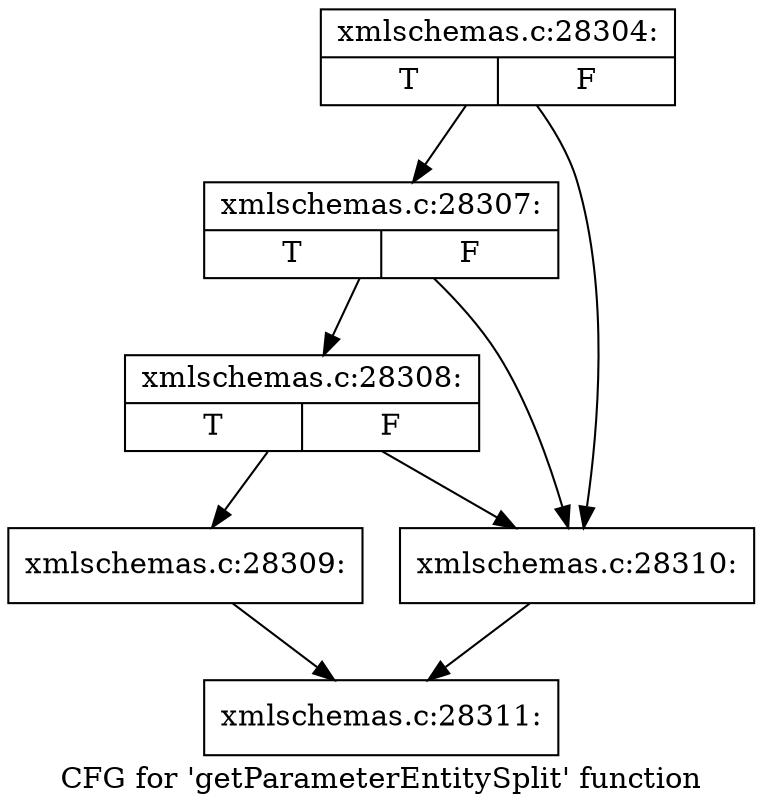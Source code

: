 digraph "CFG for 'getParameterEntitySplit' function" {
	label="CFG for 'getParameterEntitySplit' function";

	Node0x56d6310 [shape=record,label="{xmlschemas.c:28304:|{<s0>T|<s1>F}}"];
	Node0x56d6310 -> Node0x56d8b90;
	Node0x56d6310 -> Node0x56d8ac0;
	Node0x56d8b90 [shape=record,label="{xmlschemas.c:28307:|{<s0>T|<s1>F}}"];
	Node0x56d8b90 -> Node0x56d8b10;
	Node0x56d8b90 -> Node0x56d8ac0;
	Node0x56d8b10 [shape=record,label="{xmlschemas.c:28308:|{<s0>T|<s1>F}}"];
	Node0x56d8b10 -> Node0x56d8a70;
	Node0x56d8b10 -> Node0x56d8ac0;
	Node0x56d8a70 [shape=record,label="{xmlschemas.c:28309:}"];
	Node0x56d8a70 -> Node0x56d8010;
	Node0x56d8ac0 [shape=record,label="{xmlschemas.c:28310:}"];
	Node0x56d8ac0 -> Node0x56d8010;
	Node0x56d8010 [shape=record,label="{xmlschemas.c:28311:}"];
}
